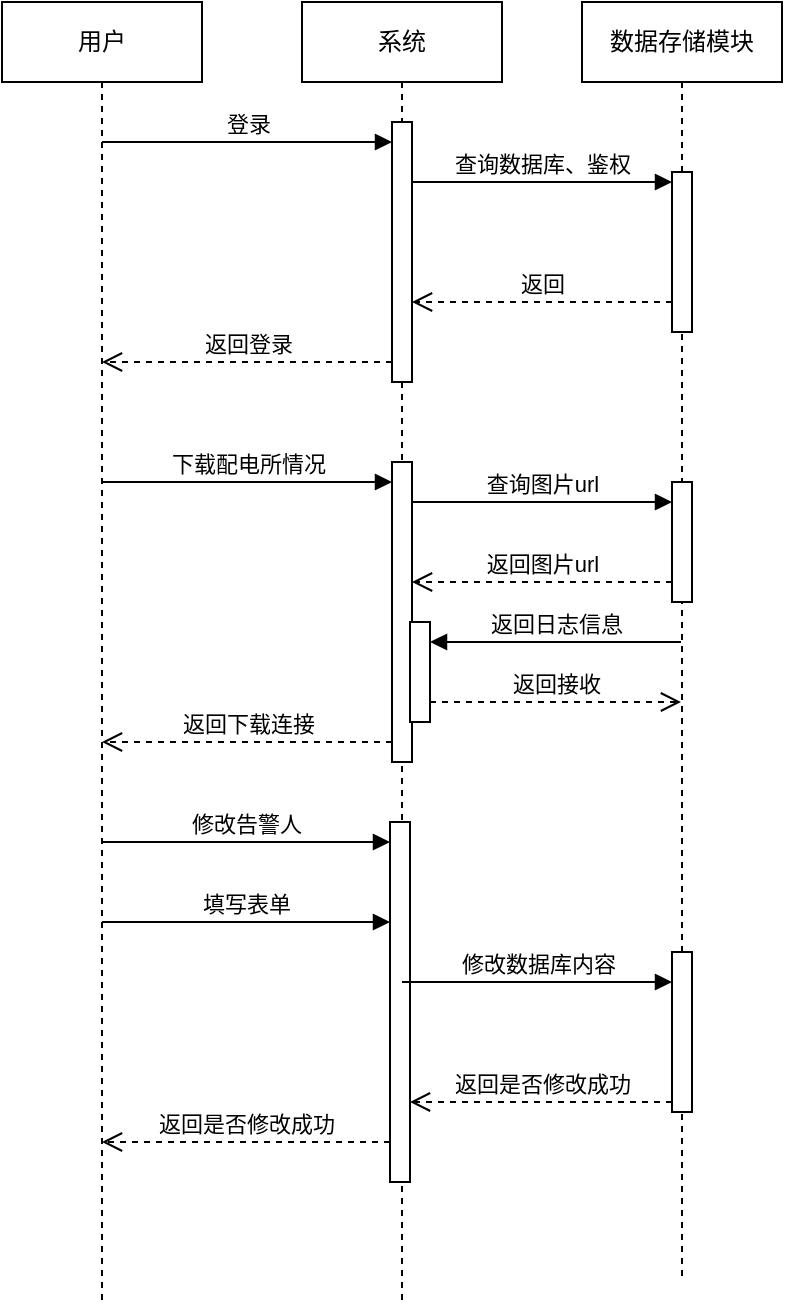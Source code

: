 <mxfile version="20.8.23" type="github">
  <diagram name="第 1 页" id="GbeAPPTH8N0psqSGH3Lb">
    <mxGraphModel dx="945" dy="573" grid="1" gridSize="10" guides="1" tooltips="1" connect="1" arrows="1" fold="1" page="1" pageScale="1" pageWidth="827" pageHeight="1169" math="0" shadow="0">
      <root>
        <mxCell id="0" />
        <mxCell id="1" parent="0" />
        <mxCell id="DcM5iLWy5LF_-Y-xgWSp-1" value="用户" style="shape=umlLifeline;perimeter=lifelinePerimeter;whiteSpace=wrap;html=1;container=1;dropTarget=0;collapsible=0;recursiveResize=0;outlineConnect=0;portConstraint=eastwest;newEdgeStyle={&quot;edgeStyle&quot;:&quot;elbowEdgeStyle&quot;,&quot;elbow&quot;:&quot;vertical&quot;,&quot;curved&quot;:0,&quot;rounded&quot;:0};" vertex="1" parent="1">
          <mxGeometry x="170" y="110" width="100" height="650" as="geometry" />
        </mxCell>
        <mxCell id="DcM5iLWy5LF_-Y-xgWSp-2" value="系统" style="shape=umlLifeline;perimeter=lifelinePerimeter;whiteSpace=wrap;html=1;container=1;dropTarget=0;collapsible=0;recursiveResize=0;outlineConnect=0;portConstraint=eastwest;newEdgeStyle={&quot;edgeStyle&quot;:&quot;elbowEdgeStyle&quot;,&quot;elbow&quot;:&quot;vertical&quot;,&quot;curved&quot;:0,&quot;rounded&quot;:0};" vertex="1" parent="1">
          <mxGeometry x="320" y="110" width="100" height="650" as="geometry" />
        </mxCell>
        <mxCell id="DcM5iLWy5LF_-Y-xgWSp-5" value="" style="html=1;points=[];perimeter=orthogonalPerimeter;outlineConnect=0;targetShapes=umlLifeline;portConstraint=eastwest;newEdgeStyle={&quot;edgeStyle&quot;:&quot;elbowEdgeStyle&quot;,&quot;elbow&quot;:&quot;vertical&quot;,&quot;curved&quot;:0,&quot;rounded&quot;:0};" vertex="1" parent="DcM5iLWy5LF_-Y-xgWSp-2">
          <mxGeometry x="45" y="60" width="10" height="130" as="geometry" />
        </mxCell>
        <mxCell id="DcM5iLWy5LF_-Y-xgWSp-11" value="" style="html=1;points=[];perimeter=orthogonalPerimeter;outlineConnect=0;targetShapes=umlLifeline;portConstraint=eastwest;newEdgeStyle={&quot;edgeStyle&quot;:&quot;elbowEdgeStyle&quot;,&quot;elbow&quot;:&quot;vertical&quot;,&quot;curved&quot;:0,&quot;rounded&quot;:0};" vertex="1" parent="DcM5iLWy5LF_-Y-xgWSp-2">
          <mxGeometry x="45" y="230" width="10" height="150" as="geometry" />
        </mxCell>
        <mxCell id="DcM5iLWy5LF_-Y-xgWSp-17" value="" style="html=1;points=[];perimeter=orthogonalPerimeter;outlineConnect=0;targetShapes=umlLifeline;portConstraint=eastwest;newEdgeStyle={&quot;edgeStyle&quot;:&quot;elbowEdgeStyle&quot;,&quot;elbow&quot;:&quot;vertical&quot;,&quot;curved&quot;:0,&quot;rounded&quot;:0};" vertex="1" parent="DcM5iLWy5LF_-Y-xgWSp-2">
          <mxGeometry x="54" y="310" width="10" height="50" as="geometry" />
        </mxCell>
        <mxCell id="DcM5iLWy5LF_-Y-xgWSp-20" value="" style="html=1;points=[];perimeter=orthogonalPerimeter;outlineConnect=0;targetShapes=umlLifeline;portConstraint=eastwest;newEdgeStyle={&quot;edgeStyle&quot;:&quot;elbowEdgeStyle&quot;,&quot;elbow&quot;:&quot;vertical&quot;,&quot;curved&quot;:0,&quot;rounded&quot;:0};" vertex="1" parent="DcM5iLWy5LF_-Y-xgWSp-2">
          <mxGeometry x="44" y="410" width="10" height="180" as="geometry" />
        </mxCell>
        <mxCell id="DcM5iLWy5LF_-Y-xgWSp-4" value="数据存储模块" style="shape=umlLifeline;perimeter=lifelinePerimeter;whiteSpace=wrap;html=1;container=1;dropTarget=0;collapsible=0;recursiveResize=0;outlineConnect=0;portConstraint=eastwest;newEdgeStyle={&quot;edgeStyle&quot;:&quot;elbowEdgeStyle&quot;,&quot;elbow&quot;:&quot;vertical&quot;,&quot;curved&quot;:0,&quot;rounded&quot;:0};" vertex="1" parent="1">
          <mxGeometry x="460" y="110" width="100" height="640" as="geometry" />
        </mxCell>
        <mxCell id="DcM5iLWy5LF_-Y-xgWSp-8" value="" style="html=1;points=[];perimeter=orthogonalPerimeter;outlineConnect=0;targetShapes=umlLifeline;portConstraint=eastwest;newEdgeStyle={&quot;edgeStyle&quot;:&quot;elbowEdgeStyle&quot;,&quot;elbow&quot;:&quot;vertical&quot;,&quot;curved&quot;:0,&quot;rounded&quot;:0};" vertex="1" parent="DcM5iLWy5LF_-Y-xgWSp-4">
          <mxGeometry x="45" y="85" width="10" height="80" as="geometry" />
        </mxCell>
        <mxCell id="DcM5iLWy5LF_-Y-xgWSp-14" value="" style="html=1;points=[];perimeter=orthogonalPerimeter;outlineConnect=0;targetShapes=umlLifeline;portConstraint=eastwest;newEdgeStyle={&quot;edgeStyle&quot;:&quot;elbowEdgeStyle&quot;,&quot;elbow&quot;:&quot;vertical&quot;,&quot;curved&quot;:0,&quot;rounded&quot;:0};" vertex="1" parent="DcM5iLWy5LF_-Y-xgWSp-4">
          <mxGeometry x="45" y="240" width="10" height="60" as="geometry" />
        </mxCell>
        <mxCell id="DcM5iLWy5LF_-Y-xgWSp-25" value="" style="html=1;points=[];perimeter=orthogonalPerimeter;outlineConnect=0;targetShapes=umlLifeline;portConstraint=eastwest;newEdgeStyle={&quot;edgeStyle&quot;:&quot;elbowEdgeStyle&quot;,&quot;elbow&quot;:&quot;vertical&quot;,&quot;curved&quot;:0,&quot;rounded&quot;:0};" vertex="1" parent="DcM5iLWy5LF_-Y-xgWSp-4">
          <mxGeometry x="45" y="475" width="10" height="80" as="geometry" />
        </mxCell>
        <mxCell id="DcM5iLWy5LF_-Y-xgWSp-6" value="登录" style="html=1;verticalAlign=bottom;endArrow=block;edgeStyle=elbowEdgeStyle;elbow=vertical;curved=0;rounded=0;" edge="1" target="DcM5iLWy5LF_-Y-xgWSp-5" parent="1" source="DcM5iLWy5LF_-Y-xgWSp-1">
          <mxGeometry relative="1" as="geometry">
            <mxPoint x="250" y="200" as="sourcePoint" />
            <Array as="points">
              <mxPoint x="320" y="180" />
            </Array>
          </mxGeometry>
        </mxCell>
        <mxCell id="DcM5iLWy5LF_-Y-xgWSp-7" value="返回登录" style="html=1;verticalAlign=bottom;endArrow=open;dashed=1;endSize=8;edgeStyle=elbowEdgeStyle;elbow=vertical;curved=0;rounded=0;" edge="1" source="DcM5iLWy5LF_-Y-xgWSp-5" parent="1" target="DcM5iLWy5LF_-Y-xgWSp-1">
          <mxGeometry relative="1" as="geometry">
            <mxPoint x="250" y="275" as="targetPoint" />
            <Array as="points">
              <mxPoint x="310" y="290" />
            </Array>
          </mxGeometry>
        </mxCell>
        <mxCell id="DcM5iLWy5LF_-Y-xgWSp-9" value="查询数据库、鉴权" style="html=1;verticalAlign=bottom;endArrow=block;edgeStyle=elbowEdgeStyle;elbow=vertical;curved=0;rounded=0;" edge="1" target="DcM5iLWy5LF_-Y-xgWSp-8" parent="1" source="DcM5iLWy5LF_-Y-xgWSp-5">
          <mxGeometry relative="1" as="geometry">
            <mxPoint x="390" y="210" as="sourcePoint" />
            <Array as="points">
              <mxPoint x="440" y="200" />
            </Array>
          </mxGeometry>
        </mxCell>
        <mxCell id="DcM5iLWy5LF_-Y-xgWSp-10" value="返回" style="html=1;verticalAlign=bottom;endArrow=open;dashed=1;endSize=8;edgeStyle=elbowEdgeStyle;elbow=vertical;curved=0;rounded=0;" edge="1" source="DcM5iLWy5LF_-Y-xgWSp-8" parent="1" target="DcM5iLWy5LF_-Y-xgWSp-5">
          <mxGeometry relative="1" as="geometry">
            <mxPoint x="390" y="285" as="targetPoint" />
            <Array as="points">
              <mxPoint x="440" y="260" />
            </Array>
          </mxGeometry>
        </mxCell>
        <mxCell id="DcM5iLWy5LF_-Y-xgWSp-12" value="下载配电所情况" style="html=1;verticalAlign=bottom;endArrow=block;edgeStyle=elbowEdgeStyle;elbow=vertical;curved=0;rounded=0;" edge="1" target="DcM5iLWy5LF_-Y-xgWSp-11" parent="1" source="DcM5iLWy5LF_-Y-xgWSp-1">
          <mxGeometry x="0.003" relative="1" as="geometry">
            <mxPoint x="274.5" y="380" as="sourcePoint" />
            <Array as="points">
              <mxPoint x="310" y="350" />
            </Array>
            <mxPoint as="offset" />
          </mxGeometry>
        </mxCell>
        <mxCell id="DcM5iLWy5LF_-Y-xgWSp-13" value="返回下载连接" style="html=1;verticalAlign=bottom;endArrow=open;dashed=1;endSize=8;edgeStyle=elbowEdgeStyle;elbow=vertical;curved=0;rounded=0;" edge="1" source="DcM5iLWy5LF_-Y-xgWSp-11" parent="1" target="DcM5iLWy5LF_-Y-xgWSp-1">
          <mxGeometry x="0.003" relative="1" as="geometry">
            <mxPoint x="295" y="415" as="targetPoint" />
            <Array as="points">
              <mxPoint x="300" y="480" />
            </Array>
            <mxPoint as="offset" />
          </mxGeometry>
        </mxCell>
        <mxCell id="DcM5iLWy5LF_-Y-xgWSp-15" value="查询图片url" style="html=1;verticalAlign=bottom;endArrow=block;edgeStyle=elbowEdgeStyle;elbow=vertical;curved=0;rounded=0;" edge="1" target="DcM5iLWy5LF_-Y-xgWSp-14" parent="1" source="DcM5iLWy5LF_-Y-xgWSp-11">
          <mxGeometry relative="1" as="geometry">
            <mxPoint x="410" y="340" as="sourcePoint" />
            <Array as="points">
              <mxPoint x="440" y="360" />
            </Array>
          </mxGeometry>
        </mxCell>
        <mxCell id="DcM5iLWy5LF_-Y-xgWSp-16" value="返回图片url" style="html=1;verticalAlign=bottom;endArrow=open;dashed=1;endSize=8;edgeStyle=elbowEdgeStyle;elbow=vertical;curved=0;rounded=0;" edge="1" source="DcM5iLWy5LF_-Y-xgWSp-14" parent="1" target="DcM5iLWy5LF_-Y-xgWSp-11">
          <mxGeometry relative="1" as="geometry">
            <mxPoint x="410" y="415" as="targetPoint" />
            <Array as="points">
              <mxPoint x="440" y="400" />
            </Array>
          </mxGeometry>
        </mxCell>
        <mxCell id="DcM5iLWy5LF_-Y-xgWSp-18" value="返回日志信息" style="html=1;verticalAlign=bottom;endArrow=block;edgeStyle=elbowEdgeStyle;elbow=vertical;curved=0;rounded=0;" edge="1" target="DcM5iLWy5LF_-Y-xgWSp-17" parent="1" source="DcM5iLWy5LF_-Y-xgWSp-4">
          <mxGeometry relative="1" as="geometry">
            <mxPoint x="454" y="420" as="sourcePoint" />
            <Array as="points">
              <mxPoint x="430" y="430" />
            </Array>
          </mxGeometry>
        </mxCell>
        <mxCell id="DcM5iLWy5LF_-Y-xgWSp-19" value="返回接收" style="html=1;verticalAlign=bottom;endArrow=open;dashed=1;endSize=8;edgeStyle=elbowEdgeStyle;elbow=vertical;curved=0;rounded=0;" edge="1" source="DcM5iLWy5LF_-Y-xgWSp-17" parent="1" target="DcM5iLWy5LF_-Y-xgWSp-4">
          <mxGeometry relative="1" as="geometry">
            <mxPoint x="454" y="495" as="targetPoint" />
            <Array as="points">
              <mxPoint x="430" y="460" />
            </Array>
          </mxGeometry>
        </mxCell>
        <mxCell id="DcM5iLWy5LF_-Y-xgWSp-21" value="修改告警人" style="html=1;verticalAlign=bottom;endArrow=block;edgeStyle=elbowEdgeStyle;elbow=vertical;curved=0;rounded=0;" edge="1" target="DcM5iLWy5LF_-Y-xgWSp-20" parent="1" source="DcM5iLWy5LF_-Y-xgWSp-1">
          <mxGeometry relative="1" as="geometry">
            <mxPoint x="263.5" y="530" as="sourcePoint" />
            <Array as="points">
              <mxPoint x="317" y="530" />
            </Array>
          </mxGeometry>
        </mxCell>
        <mxCell id="DcM5iLWy5LF_-Y-xgWSp-22" value="返回是否修改成功" style="html=1;verticalAlign=bottom;endArrow=open;dashed=1;endSize=8;edgeStyle=elbowEdgeStyle;elbow=vertical;curved=0;rounded=0;" edge="1" source="DcM5iLWy5LF_-Y-xgWSp-20" parent="1" target="DcM5iLWy5LF_-Y-xgWSp-1">
          <mxGeometry relative="1" as="geometry">
            <mxPoint x="294" y="595" as="targetPoint" />
            <Array as="points">
              <mxPoint x="320" y="680" />
            </Array>
          </mxGeometry>
        </mxCell>
        <mxCell id="DcM5iLWy5LF_-Y-xgWSp-24" value="填写表单" style="html=1;verticalAlign=bottom;endArrow=block;edgeStyle=elbowEdgeStyle;elbow=vertical;curved=0;rounded=0;" edge="1" parent="1" source="DcM5iLWy5LF_-Y-xgWSp-1" target="DcM5iLWy5LF_-Y-xgWSp-20">
          <mxGeometry x="-0.004" relative="1" as="geometry">
            <mxPoint x="230" y="540" as="sourcePoint" />
            <mxPoint x="374" y="540" as="targetPoint" />
            <Array as="points">
              <mxPoint x="310" y="570" />
            </Array>
            <mxPoint as="offset" />
          </mxGeometry>
        </mxCell>
        <mxCell id="DcM5iLWy5LF_-Y-xgWSp-26" value="修改数据库内容" style="html=1;verticalAlign=bottom;endArrow=block;edgeStyle=elbowEdgeStyle;elbow=vertical;curved=0;rounded=0;" edge="1" target="DcM5iLWy5LF_-Y-xgWSp-25" parent="1" source="DcM5iLWy5LF_-Y-xgWSp-2">
          <mxGeometry relative="1" as="geometry">
            <mxPoint x="435" y="585" as="sourcePoint" />
            <Array as="points">
              <mxPoint x="450" y="600" />
            </Array>
          </mxGeometry>
        </mxCell>
        <mxCell id="DcM5iLWy5LF_-Y-xgWSp-27" value="返回是否修改成功" style="html=1;verticalAlign=bottom;endArrow=open;dashed=1;endSize=8;edgeStyle=elbowEdgeStyle;elbow=vertical;curved=0;rounded=0;" edge="1" source="DcM5iLWy5LF_-Y-xgWSp-25" parent="1" target="DcM5iLWy5LF_-Y-xgWSp-20">
          <mxGeometry relative="1" as="geometry">
            <mxPoint x="435" y="660" as="targetPoint" />
            <Array as="points">
              <mxPoint x="430" y="660" />
            </Array>
          </mxGeometry>
        </mxCell>
      </root>
    </mxGraphModel>
  </diagram>
</mxfile>
